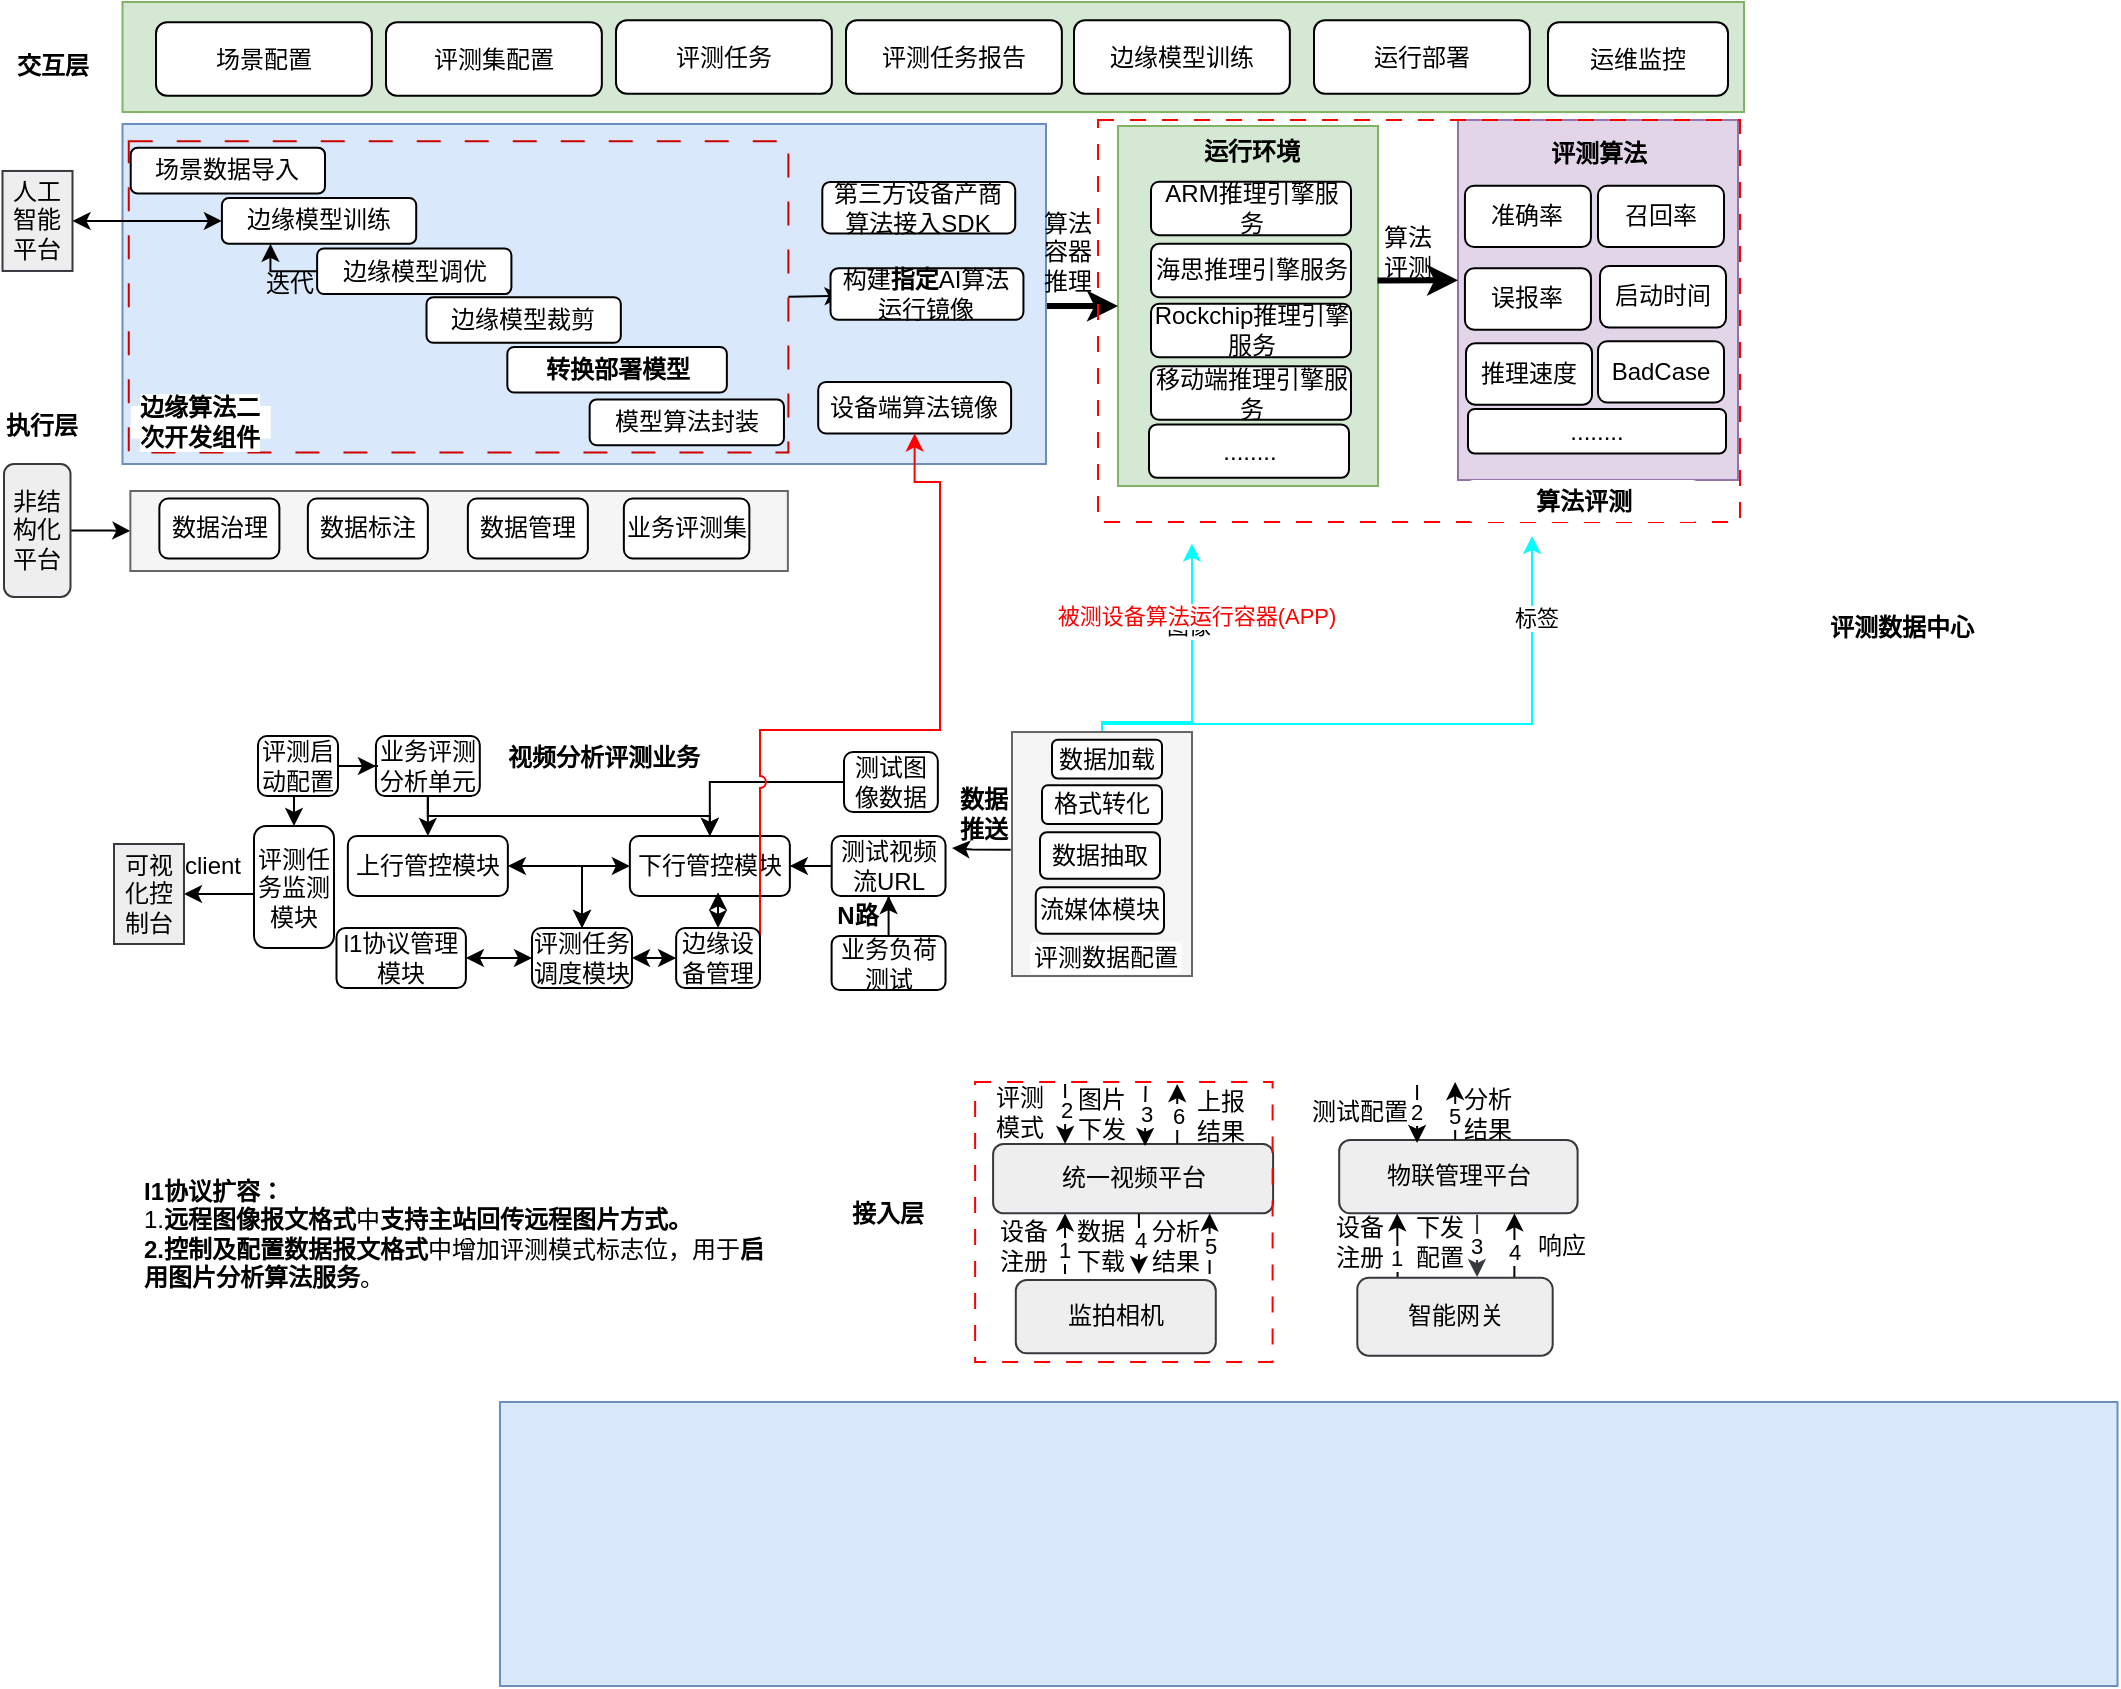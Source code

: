 <mxfile version="21.4.0" type="github">
  <diagram name="Page-1" id="BjMEe_yQTuDNnZiERD-y">
    <mxGraphModel dx="1966" dy="1220" grid="1" gridSize="10" guides="1" tooltips="1" connect="1" arrows="1" fold="1" page="1" pageScale="1" pageWidth="827" pageHeight="1169" math="0" shadow="0">
      <root>
        <mxCell id="0" />
        <mxCell id="1" parent="0" />
        <mxCell id="9P_XUEUad1VfOH1WSr98-152" value="&lt;b style=&quot;border-color: var(--border-color);&quot;&gt;执行层&lt;/b&gt;" style="rounded=0;whiteSpace=wrap;html=1;strokeColor=none;" vertex="1" parent="1">
          <mxGeometry x="21.25" y="203" width="40" height="97" as="geometry" />
        </mxCell>
        <mxCell id="9P_XUEUad1VfOH1WSr98-2" style="edgeStyle=orthogonalEdgeStyle;rounded=0;orthogonalLoop=1;jettySize=auto;html=1;startArrow=none;startFill=0;endArrow=classic;endFill=1;" edge="1" parent="1">
          <mxGeometry relative="1" as="geometry">
            <mxPoint x="718.62" y="645.67" as="targetPoint" />
            <mxPoint x="718.8" y="681" as="sourcePoint" />
          </mxGeometry>
        </mxCell>
        <mxCell id="9P_XUEUad1VfOH1WSr98-3" value="1" style="edgeLabel;html=1;align=center;verticalAlign=middle;resizable=0;points=[];" vertex="1" connectable="0" parent="9P_XUEUad1VfOH1WSr98-2">
          <mxGeometry x="-0.142" relative="1" as="geometry">
            <mxPoint x="-1" y="2" as="offset" />
          </mxGeometry>
        </mxCell>
        <mxCell id="9P_XUEUad1VfOH1WSr98-4" value="" style="rounded=0;whiteSpace=wrap;html=1;fillColor=#dae8fc;strokeColor=#6c8ebf;" vertex="1" parent="1">
          <mxGeometry x="270" y="740" width="808.75" height="142" as="geometry" />
        </mxCell>
        <mxCell id="9P_XUEUad1VfOH1WSr98-5" value="" style="rounded=0;whiteSpace=wrap;html=1;fillColor=none;" vertex="1" parent="1">
          <mxGeometry x="92" y="40.01" width="800" height="55" as="geometry" />
        </mxCell>
        <mxCell id="9P_XUEUad1VfOH1WSr98-6" value="&lt;b&gt;交互层&lt;/b&gt;" style="rounded=0;whiteSpace=wrap;html=1;strokeColor=none;" vertex="1" parent="1">
          <mxGeometry x="21.25" y="49.17" width="51" height="45" as="geometry" />
        </mxCell>
        <mxCell id="9P_XUEUad1VfOH1WSr98-7" value="" style="group;fillColor=#d5e8d4;strokeColor=#82b366;container=0;" vertex="1" connectable="0" parent="1">
          <mxGeometry x="81.25" y="40" width="810.75" height="55.01" as="geometry" />
        </mxCell>
        <mxCell id="9P_XUEUad1VfOH1WSr98-8" value="场景配置" style="rounded=1;whiteSpace=wrap;html=1;" vertex="1" parent="1">
          <mxGeometry x="98.004" y="50.167" width="107.925" height="36.667" as="geometry" />
        </mxCell>
        <mxCell id="9P_XUEUad1VfOH1WSr98-9" value="评测集配置" style="rounded=1;whiteSpace=wrap;html=1;" vertex="1" parent="1">
          <mxGeometry x="213.0" y="50.167" width="107.925" height="36.667" as="geometry" />
        </mxCell>
        <mxCell id="9P_XUEUad1VfOH1WSr98-10" value="评测任务" style="rounded=1;whiteSpace=wrap;html=1;" vertex="1" parent="1">
          <mxGeometry x="327.996" y="49.167" width="107.925" height="36.667" as="geometry" />
        </mxCell>
        <mxCell id="9P_XUEUad1VfOH1WSr98-11" value="评测任务报告" style="rounded=1;whiteSpace=wrap;html=1;" vertex="1" parent="1">
          <mxGeometry x="443.003" y="49.167" width="107.925" height="36.667" as="geometry" />
        </mxCell>
        <mxCell id="9P_XUEUad1VfOH1WSr98-12" value="运行部署" style="rounded=1;whiteSpace=wrap;html=1;" vertex="1" parent="1">
          <mxGeometry x="677.003" y="49.167" width="107.925" height="36.667" as="geometry" />
        </mxCell>
        <mxCell id="9P_XUEUad1VfOH1WSr98-13" value="边缘模型训练" style="rounded=1;whiteSpace=wrap;html=1;" vertex="1" parent="1">
          <mxGeometry x="557.003" y="49.167" width="107.925" height="36.667" as="geometry" />
        </mxCell>
        <mxCell id="9P_XUEUad1VfOH1WSr98-14" value="运维监控" style="rounded=1;whiteSpace=wrap;html=1;" vertex="1" parent="1">
          <mxGeometry x="794" y="50.17" width="90" height="36.67" as="geometry" />
        </mxCell>
        <mxCell id="9P_XUEUad1VfOH1WSr98-15" value="智能网关" style="rounded=1;whiteSpace=wrap;html=1;fillColor=#eeeeee;strokeColor=#36393d;" vertex="1" parent="1">
          <mxGeometry x="698.65" y="677.83" width="97.7" height="39" as="geometry" />
        </mxCell>
        <mxCell id="9P_XUEUad1VfOH1WSr98-16" value="物联管理平台" style="rounded=1;whiteSpace=wrap;html=1;fillColor=#eeeeee;strokeColor=#36393d;" vertex="1" parent="1">
          <mxGeometry x="689.59" y="609" width="119.21" height="36.67" as="geometry" />
        </mxCell>
        <mxCell id="9P_XUEUad1VfOH1WSr98-17" value="" style="group" vertex="1" connectable="0" parent="1">
          <mxGeometry x="579" y="102" width="130" height="180" as="geometry" />
        </mxCell>
        <mxCell id="9P_XUEUad1VfOH1WSr98-18" value="" style="rounded=0;whiteSpace=wrap;html=1;fillColor=#d5e8d4;strokeColor=#82b366;" vertex="1" parent="9P_XUEUad1VfOH1WSr98-17">
          <mxGeometry width="130" height="180" as="geometry" />
        </mxCell>
        <mxCell id="9P_XUEUad1VfOH1WSr98-19" value="海思推理引擎服务" style="rounded=1;whiteSpace=wrap;html=1;" vertex="1" parent="9P_XUEUad1VfOH1WSr98-17">
          <mxGeometry x="16.5" y="58.916" width="100.0" height="26.684" as="geometry" />
        </mxCell>
        <mxCell id="9P_XUEUad1VfOH1WSr98-20" value="ARM推理引擎服务" style="rounded=1;whiteSpace=wrap;html=1;" vertex="1" parent="9P_XUEUad1VfOH1WSr98-17">
          <mxGeometry x="16.5" y="27.895" width="100.0" height="26.684" as="geometry" />
        </mxCell>
        <mxCell id="9P_XUEUad1VfOH1WSr98-21" value="Rockchip推理引擎服务" style="rounded=1;whiteSpace=wrap;html=1;" vertex="1" parent="9P_XUEUad1VfOH1WSr98-17">
          <mxGeometry x="16.5" y="88.937" width="100.0" height="26.684" as="geometry" />
        </mxCell>
        <mxCell id="9P_XUEUad1VfOH1WSr98-22" value="移动端推理引擎服务" style="rounded=1;whiteSpace=wrap;html=1;" vertex="1" parent="9P_XUEUad1VfOH1WSr98-17">
          <mxGeometry x="16.5" y="120.179" width="100.0" height="26.684" as="geometry" />
        </mxCell>
        <mxCell id="9P_XUEUad1VfOH1WSr98-23" value="........" style="rounded=1;whiteSpace=wrap;html=1;" vertex="1" parent="9P_XUEUad1VfOH1WSr98-17">
          <mxGeometry x="15.5" y="149.2" width="100.0" height="26.684" as="geometry" />
        </mxCell>
        <mxCell id="9P_XUEUad1VfOH1WSr98-24" value="&lt;b&gt;运行环境&lt;/b&gt;" style="text;html=1;strokeColor=none;fillColor=none;align=center;verticalAlign=middle;whiteSpace=wrap;rounded=0;container=0;movable=1;resizable=1;rotatable=1;deletable=1;editable=1;locked=0;connectable=1;" vertex="1" parent="9P_XUEUad1VfOH1WSr98-17">
          <mxGeometry x="30.62" y="-2.11" width="71.75" height="30" as="geometry" />
        </mxCell>
        <mxCell id="9P_XUEUad1VfOH1WSr98-25" value="" style="group;fillColor=#d5e8d4;strokeColor=#82b366;fillStyle=auto;movable=1;resizable=1;rotatable=1;deletable=1;editable=1;locked=0;connectable=1;" vertex="1" connectable="0" parent="1">
          <mxGeometry x="749" y="99" width="140" height="180" as="geometry" />
        </mxCell>
        <mxCell id="9P_XUEUad1VfOH1WSr98-26" value="" style="group;fillColor=#e1d5e7;strokeColor=#9673a6;container=0;movable=1;resizable=1;rotatable=1;deletable=1;editable=1;locked=0;connectable=1;" vertex="1" connectable="0" parent="9P_XUEUad1VfOH1WSr98-25">
          <mxGeometry width="140" height="180" as="geometry" />
        </mxCell>
        <mxCell id="9P_XUEUad1VfOH1WSr98-27" value="&lt;b&gt;评测算法&lt;/b&gt;" style="text;html=1;strokeColor=none;fillColor=none;align=center;verticalAlign=middle;whiteSpace=wrap;rounded=0;container=0;movable=1;resizable=1;rotatable=1;deletable=1;editable=1;locked=0;connectable=1;" vertex="1" parent="9P_XUEUad1VfOH1WSr98-25">
          <mxGeometry x="31.75" y="1.059" width="76.5" height="31.765" as="geometry" />
        </mxCell>
        <mxCell id="9P_XUEUad1VfOH1WSr98-28" value="准确率" style="rounded=1;whiteSpace=wrap;html=1;container=0;movable=1;resizable=1;rotatable=1;deletable=1;editable=1;locked=0;connectable=1;" vertex="1" parent="9P_XUEUad1VfOH1WSr98-25">
          <mxGeometry x="3.47" y="32.824" width="63" height="30.706" as="geometry" />
        </mxCell>
        <mxCell id="9P_XUEUad1VfOH1WSr98-29" value="........" style="rounded=1;whiteSpace=wrap;html=1;container=0;movable=1;resizable=1;rotatable=1;deletable=1;editable=1;locked=0;connectable=1;" vertex="1" parent="9P_XUEUad1VfOH1WSr98-25">
          <mxGeometry x="5" y="144.455" width="129" height="22.235" as="geometry" />
        </mxCell>
        <mxCell id="9P_XUEUad1VfOH1WSr98-30" value="召回率" style="rounded=1;whiteSpace=wrap;html=1;container=0;movable=1;resizable=1;rotatable=1;deletable=1;editable=1;locked=0;connectable=1;" vertex="1" parent="9P_XUEUad1VfOH1WSr98-25">
          <mxGeometry x="70" y="32.824" width="63" height="30.706" as="geometry" />
        </mxCell>
        <mxCell id="9P_XUEUad1VfOH1WSr98-31" value="误报率" style="rounded=1;whiteSpace=wrap;html=1;container=0;movable=1;resizable=1;rotatable=1;deletable=1;editable=1;locked=0;connectable=1;" vertex="1" parent="9P_XUEUad1VfOH1WSr98-25">
          <mxGeometry x="3.47" y="74.118" width="63" height="30.706" as="geometry" />
        </mxCell>
        <mxCell id="9P_XUEUad1VfOH1WSr98-32" value="启动时间" style="rounded=1;whiteSpace=wrap;html=1;container=0;movable=1;resizable=1;rotatable=1;deletable=1;editable=1;locked=0;connectable=1;" vertex="1" parent="9P_XUEUad1VfOH1WSr98-25">
          <mxGeometry x="71" y="73.059" width="63" height="30.706" as="geometry" />
        </mxCell>
        <mxCell id="9P_XUEUad1VfOH1WSr98-33" value="推理速度" style="rounded=1;whiteSpace=wrap;html=1;container=0;movable=1;resizable=1;rotatable=1;deletable=1;editable=1;locked=0;connectable=1;" vertex="1" parent="9P_XUEUad1VfOH1WSr98-25">
          <mxGeometry x="4" y="111.632" width="63" height="30.706" as="geometry" />
        </mxCell>
        <mxCell id="9P_XUEUad1VfOH1WSr98-34" value="BadCase" style="rounded=1;whiteSpace=wrap;html=1;container=0;movable=1;resizable=1;rotatable=1;deletable=1;editable=1;locked=0;connectable=1;" vertex="1" parent="9P_XUEUad1VfOH1WSr98-25">
          <mxGeometry x="70" y="110.573" width="63" height="30.706" as="geometry" />
        </mxCell>
        <mxCell id="9P_XUEUad1VfOH1WSr98-35" value="" style="endArrow=classic;html=1;rounded=0;entryX=0;entryY=0.445;entryDx=0;entryDy=0;strokeWidth=3;entryPerimeter=0;exitX=0.998;exitY=0.429;exitDx=0;exitDy=0;exitPerimeter=0;" edge="1" parent="1" source="9P_XUEUad1VfOH1WSr98-18" target="9P_XUEUad1VfOH1WSr98-26">
          <mxGeometry width="50" height="50" relative="1" as="geometry">
            <mxPoint x="703" y="185.36" as="sourcePoint" />
            <mxPoint x="736" y="185.65" as="targetPoint" />
          </mxGeometry>
        </mxCell>
        <mxCell id="9P_XUEUad1VfOH1WSr98-36" value="" style="endArrow=classic;html=1;rounded=0;entryX=0;entryY=0.5;entryDx=0;entryDy=0;strokeWidth=3;" edge="1" parent="1" target="9P_XUEUad1VfOH1WSr98-18">
          <mxGeometry width="50" height="50" relative="1" as="geometry">
            <mxPoint x="539" y="192" as="sourcePoint" />
            <mxPoint x="579" y="185.71" as="targetPoint" />
          </mxGeometry>
        </mxCell>
        <mxCell id="9P_XUEUad1VfOH1WSr98-37" value="" style="group" vertex="1" connectable="0" parent="1">
          <mxGeometry x="81.25" y="101" width="461.75" height="170" as="geometry" />
        </mxCell>
        <mxCell id="9P_XUEUad1VfOH1WSr98-38" value="" style="rounded=0;whiteSpace=wrap;html=1;fillColor=#dae8fc;strokeColor=#6c8ebf;" vertex="1" parent="9P_XUEUad1VfOH1WSr98-37">
          <mxGeometry width="461.75" height="170" as="geometry" />
        </mxCell>
        <mxCell id="9P_XUEUad1VfOH1WSr98-39" value="" style="group;fillColor=none;strokeColor=none;" vertex="1" connectable="0" parent="9P_XUEUad1VfOH1WSr98-37">
          <mxGeometry x="4.104" y="4.29" width="328.838" height="160" as="geometry" />
        </mxCell>
        <mxCell id="9P_XUEUad1VfOH1WSr98-40" value="" style="rounded=0;whiteSpace=wrap;html=1;dashed=1;dashPattern=12 12;fillColor=none;fillStyle=auto;strokeColor=#CC0000;gradientColor=#97d077;" vertex="1" parent="9P_XUEUad1VfOH1WSr98-39">
          <mxGeometry x="-0.976" y="4.29" width="329.814" height="155.71" as="geometry" />
        </mxCell>
        <mxCell id="9P_XUEUad1VfOH1WSr98-41" value="场景数据导入" style="rounded=1;whiteSpace=wrap;html=1;" vertex="1" parent="9P_XUEUad1VfOH1WSr98-39">
          <mxGeometry y="7.619" width="97.147" height="22.857" as="geometry" />
        </mxCell>
        <mxCell id="9P_XUEUad1VfOH1WSr98-42" value="边缘模型训练" style="rounded=1;whiteSpace=wrap;html=1;" vertex="1" parent="9P_XUEUad1VfOH1WSr98-39">
          <mxGeometry x="45.604" y="32.762" width="97.147" height="22.857" as="geometry" />
        </mxCell>
        <mxCell id="9P_XUEUad1VfOH1WSr98-43" style="edgeStyle=orthogonalEdgeStyle;rounded=0;orthogonalLoop=1;jettySize=auto;html=1;exitX=0;exitY=0.5;exitDx=0;exitDy=0;entryX=0.25;entryY=1;entryDx=0;entryDy=0;" edge="1" parent="9P_XUEUad1VfOH1WSr98-39" source="9P_XUEUad1VfOH1WSr98-44" target="9P_XUEUad1VfOH1WSr98-42">
          <mxGeometry relative="1" as="geometry" />
        </mxCell>
        <mxCell id="9P_XUEUad1VfOH1WSr98-44" value="边缘模型调优" style="rounded=1;whiteSpace=wrap;html=1;" vertex="1" parent="9P_XUEUad1VfOH1WSr98-39">
          <mxGeometry x="93.206" y="57.905" width="97.147" height="22.857" as="geometry" />
        </mxCell>
        <mxCell id="9P_XUEUad1VfOH1WSr98-45" value="边缘模型裁剪" style="rounded=1;whiteSpace=wrap;html=1;" vertex="1" parent="9P_XUEUad1VfOH1WSr98-39">
          <mxGeometry x="147.911" y="82.286" width="97.147" height="22.857" as="geometry" />
        </mxCell>
        <mxCell id="9P_XUEUad1VfOH1WSr98-46" value="模型算法封装" style="rounded=1;whiteSpace=wrap;html=1;" vertex="1" parent="9P_XUEUad1VfOH1WSr98-39">
          <mxGeometry x="229.478" y="133.429" width="97.147" height="22.857" as="geometry" />
        </mxCell>
        <mxCell id="9P_XUEUad1VfOH1WSr98-47" value="&lt;b&gt;转换部署模型&lt;/b&gt;" style="rounded=1;whiteSpace=wrap;html=1;" vertex="1" parent="9P_XUEUad1VfOH1WSr98-39">
          <mxGeometry x="188.318" y="107.15" width="109.758" height="22.86" as="geometry" />
        </mxCell>
        <mxCell id="9P_XUEUad1VfOH1WSr98-48" value="" style="endArrow=classic;html=1;rounded=0;exitX=1;exitY=0.5;exitDx=0;exitDy=0;" edge="1" parent="9P_XUEUad1VfOH1WSr98-39" source="9P_XUEUad1VfOH1WSr98-40">
          <mxGeometry width="50" height="50" relative="1" as="geometry">
            <mxPoint x="281.667" y="81.594" as="sourcePoint" />
            <mxPoint x="355.921" y="81.594" as="targetPoint" />
          </mxGeometry>
        </mxCell>
        <mxCell id="9P_XUEUad1VfOH1WSr98-49" value="迭代" style="text;html=1;strokeColor=none;fillColor=none;align=center;verticalAlign=middle;whiteSpace=wrap;rounded=0;" vertex="1" parent="9P_XUEUad1VfOH1WSr98-39">
          <mxGeometry x="61.228" y="68.58" width="35.914" height="13.71" as="geometry" />
        </mxCell>
        <mxCell id="9P_XUEUad1VfOH1WSr98-50" value="&lt;span style=&quot;background-color: rgb(255, 255, 255);&quot;&gt;边缘算法二次开发组件&lt;/span&gt;" style="text;html=1;strokeColor=none;fillColor=#FFFFFF;align=center;verticalAlign=middle;whiteSpace=wrap;rounded=0;fontStyle=1" vertex="1" parent="9P_XUEUad1VfOH1WSr98-39">
          <mxGeometry y="136.66" width="70.001" height="16.39" as="geometry" />
        </mxCell>
        <mxCell id="9P_XUEUad1VfOH1WSr98-51" value="构建&lt;b&gt;指定&lt;/b&gt;AI算法运行镜像" style="rounded=1;whiteSpace=wrap;html=1;" vertex="1" parent="9P_XUEUad1VfOH1WSr98-37">
          <mxGeometry x="354.008" y="72.14" width="96.454" height="25.71" as="geometry" />
        </mxCell>
        <mxCell id="9P_XUEUad1VfOH1WSr98-52" value="第三方设备产商算法接入SDK" style="rounded=1;whiteSpace=wrap;html=1;" vertex="1" parent="9P_XUEUad1VfOH1WSr98-37">
          <mxGeometry x="349.904" y="29" width="96.454" height="25.71" as="geometry" />
        </mxCell>
        <mxCell id="9P_XUEUad1VfOH1WSr98-53" value="设备端算法镜像" style="rounded=1;whiteSpace=wrap;html=1;" vertex="1" parent="9P_XUEUad1VfOH1WSr98-37">
          <mxGeometry x="347.852" y="129" width="96.454" height="25.71" as="geometry" />
        </mxCell>
        <mxCell id="9P_XUEUad1VfOH1WSr98-54" value="算法评测" style="text;html=1;strokeColor=none;fillColor=none;align=center;verticalAlign=middle;whiteSpace=wrap;rounded=0;" vertex="1" parent="1">
          <mxGeometry x="709" y="150" width="30" height="29" as="geometry" />
        </mxCell>
        <mxCell id="9P_XUEUad1VfOH1WSr98-55" value="&lt;b style=&quot;border-color: var(--border-color);&quot;&gt;接入层&lt;/b&gt;" style="rounded=0;whiteSpace=wrap;html=1;strokeColor=none;" vertex="1" parent="1">
          <mxGeometry x="438.8" y="589" width="50" height="114" as="geometry" />
        </mxCell>
        <mxCell id="9P_XUEUad1VfOH1WSr98-56" value="人工智能平台" style="rounded=0;whiteSpace=wrap;html=1;fillColor=#eeeeee;strokeColor=#36393d;" vertex="1" parent="1">
          <mxGeometry x="21.25" y="124.48" width="35" height="50" as="geometry" />
        </mxCell>
        <mxCell id="9P_XUEUad1VfOH1WSr98-57" style="edgeStyle=orthogonalEdgeStyle;rounded=0;orthogonalLoop=1;jettySize=auto;html=1;exitX=0;exitY=0.5;exitDx=0;exitDy=0;startArrow=classic;startFill=1;" edge="1" parent="1" source="9P_XUEUad1VfOH1WSr98-42" target="9P_XUEUad1VfOH1WSr98-56">
          <mxGeometry relative="1" as="geometry" />
        </mxCell>
        <mxCell id="9P_XUEUad1VfOH1WSr98-58" value="视频分析评测业务" style="rounded=1;whiteSpace=wrap;html=1;strokeColor=none;fontStyle=1" vertex="1" parent="1">
          <mxGeometry x="264" y="407" width="116" height="22" as="geometry" />
        </mxCell>
        <mxCell id="9P_XUEUad1VfOH1WSr98-59" style="edgeStyle=orthogonalEdgeStyle;rounded=0;orthogonalLoop=1;jettySize=auto;html=1;exitX=0.5;exitY=0;exitDx=0;exitDy=0;entryX=0.5;entryY=1;entryDx=0;entryDy=0;startArrow=none;startFill=0;" edge="1" parent="1">
          <mxGeometry relative="1" as="geometry">
            <mxPoint x="552.55" y="645.67" as="targetPoint" />
            <mxPoint x="552.5" y="676.01" as="sourcePoint" />
            <Array as="points">
              <mxPoint x="552.8" y="651" />
              <mxPoint x="552.8" y="651" />
            </Array>
          </mxGeometry>
        </mxCell>
        <mxCell id="9P_XUEUad1VfOH1WSr98-60" value="1" style="edgeLabel;html=1;align=center;verticalAlign=middle;resizable=0;points=[];" vertex="1" connectable="0" parent="9P_XUEUad1VfOH1WSr98-59">
          <mxGeometry x="0.712" relative="1" as="geometry">
            <mxPoint x="-1" y="14" as="offset" />
          </mxGeometry>
        </mxCell>
        <mxCell id="9P_XUEUad1VfOH1WSr98-61" value="监拍相机" style="rounded=1;whiteSpace=wrap;html=1;fillColor=#eeeeee;strokeColor=#36393d;" vertex="1" parent="1">
          <mxGeometry x="527.9" y="679" width="100" height="36.66" as="geometry" />
        </mxCell>
        <mxCell id="9P_XUEUad1VfOH1WSr98-62" value="统一视频平台" style="rounded=1;whiteSpace=wrap;html=1;fillColor=#eeeeee;strokeColor=#36393d;" vertex="1" parent="1">
          <mxGeometry x="516.55" y="611" width="140" height="34.67" as="geometry" />
        </mxCell>
        <mxCell id="9P_XUEUad1VfOH1WSr98-63" style="edgeStyle=orthogonalEdgeStyle;rounded=0;orthogonalLoop=1;jettySize=auto;html=1;startArrow=classic;startFill=1;endArrow=none;endFill=0;" edge="1" parent="1">
          <mxGeometry relative="1" as="geometry">
            <mxPoint x="552.55" y="581" as="targetPoint" />
            <mxPoint x="552.55" y="611" as="sourcePoint" />
            <Array as="points">
              <mxPoint x="552.8" y="591" />
              <mxPoint x="552.8" y="591" />
            </Array>
          </mxGeometry>
        </mxCell>
        <mxCell id="9P_XUEUad1VfOH1WSr98-64" value="2" style="edgeLabel;html=1;align=center;verticalAlign=middle;resizable=0;points=[];" vertex="1" connectable="0" parent="9P_XUEUad1VfOH1WSr98-63">
          <mxGeometry x="0.158" relative="1" as="geometry">
            <mxPoint as="offset" />
          </mxGeometry>
        </mxCell>
        <mxCell id="9P_XUEUad1VfOH1WSr98-65" value="" style="group" vertex="1" connectable="0" parent="1">
          <mxGeometry x="526" y="407" width="90" height="122" as="geometry" />
        </mxCell>
        <mxCell id="9P_XUEUad1VfOH1WSr98-66" style="edgeStyle=orthogonalEdgeStyle;rounded=0;orthogonalLoop=1;jettySize=auto;html=1;exitX=0.5;exitY=0;exitDx=0;exitDy=0;strokeColor=#00FFFF;" edge="1" parent="9P_XUEUad1VfOH1WSr98-65">
          <mxGeometry relative="1" as="geometry">
            <mxPoint x="90" y="-96.195" as="targetPoint" />
            <mxPoint x="45" y="0.016" as="sourcePoint" />
            <Array as="points">
              <mxPoint x="45" y="-6.927" />
              <mxPoint x="90" y="-6.927" />
            </Array>
          </mxGeometry>
        </mxCell>
        <mxCell id="9P_XUEUad1VfOH1WSr98-67" value="图像" style="edgeLabel;html=1;align=center;verticalAlign=middle;resizable=0;points=[];" vertex="1" connectable="0" parent="9P_XUEUad1VfOH1WSr98-66">
          <mxGeometry x="0.234" y="2" relative="1" as="geometry">
            <mxPoint y="-13" as="offset" />
          </mxGeometry>
        </mxCell>
        <mxCell id="9P_XUEUad1VfOH1WSr98-68" style="edgeStyle=orthogonalEdgeStyle;rounded=0;orthogonalLoop=1;jettySize=auto;html=1;exitX=0.5;exitY=0;exitDx=0;exitDy=0;strokeColor=#00FFFF;" edge="1" parent="9P_XUEUad1VfOH1WSr98-65">
          <mxGeometry relative="1" as="geometry">
            <mxPoint x="260" y="-100" as="targetPoint" />
            <mxPoint x="45" y="2.016" as="sourcePoint" />
            <Array as="points">
              <mxPoint x="45" y="-6" />
              <mxPoint x="260" y="-6" />
            </Array>
          </mxGeometry>
        </mxCell>
        <mxCell id="9P_XUEUad1VfOH1WSr98-69" value="标签" style="edgeLabel;html=1;align=center;verticalAlign=middle;resizable=0;points=[];" vertex="1" connectable="0" parent="9P_XUEUad1VfOH1WSr98-68">
          <mxGeometry x="0.613" y="1" relative="1" as="geometry">
            <mxPoint x="3" y="-21" as="offset" />
          </mxGeometry>
        </mxCell>
        <mxCell id="9P_XUEUad1VfOH1WSr98-70" value="" style="rounded=0;whiteSpace=wrap;html=1;fillColor=#f5f5f5;fontColor=#333333;strokeColor=#666666;" vertex="1" parent="9P_XUEUad1VfOH1WSr98-65">
          <mxGeometry y="-1.984" width="90" height="122.0" as="geometry" />
        </mxCell>
        <mxCell id="9P_XUEUad1VfOH1WSr98-71" value="数据加载" style="rounded=1;whiteSpace=wrap;html=1;" vertex="1" parent="9P_XUEUad1VfOH1WSr98-65">
          <mxGeometry x="20" y="1.835" width="55" height="19.371" as="geometry" />
        </mxCell>
        <mxCell id="9P_XUEUad1VfOH1WSr98-72" value="格式转化" style="rounded=1;whiteSpace=wrap;html=1;" vertex="1" parent="9P_XUEUad1VfOH1WSr98-65">
          <mxGeometry x="15" y="24.666" width="60" height="19.367" as="geometry" />
        </mxCell>
        <mxCell id="9P_XUEUad1VfOH1WSr98-73" value="数据抽取" style="rounded=1;whiteSpace=wrap;html=1;" vertex="1" parent="9P_XUEUad1VfOH1WSr98-65">
          <mxGeometry x="14" y="48.125" width="60" height="23.241" as="geometry" />
        </mxCell>
        <mxCell id="9P_XUEUad1VfOH1WSr98-74" value="&lt;span style=&quot;background-color: rgb(255, 255, 255);&quot;&gt;评测数据配置&lt;/span&gt;" style="rounded=1;whiteSpace=wrap;html=1;strokeColor=none;fillColor=#FFFFFF;" vertex="1" parent="9P_XUEUad1VfOH1WSr98-65">
          <mxGeometry x="9" y="102.857" width="75.79" height="16.167" as="geometry" />
        </mxCell>
        <mxCell id="9P_XUEUad1VfOH1WSr98-75" value="流媒体模块" style="rounded=1;whiteSpace=wrap;html=1;" vertex="1" parent="9P_XUEUad1VfOH1WSr98-65">
          <mxGeometry x="11.89" y="75.65" width="64.11" height="23.24" as="geometry" />
        </mxCell>
        <mxCell id="9P_XUEUad1VfOH1WSr98-76" style="edgeStyle=orthogonalEdgeStyle;rounded=0;orthogonalLoop=1;jettySize=auto;html=1;entryX=1;entryY=0.5;entryDx=0;entryDy=0;exitX=-0.007;exitY=0.482;exitDx=0;exitDy=0;exitPerimeter=0;" edge="1" parent="1" source="9P_XUEUad1VfOH1WSr98-70">
          <mxGeometry relative="1" as="geometry">
            <mxPoint x="526" y="464.486" as="sourcePoint" />
            <mxPoint x="496" y="463" as="targetPoint" />
            <Array as="points">
              <mxPoint x="506" y="463" />
            </Array>
          </mxGeometry>
        </mxCell>
        <mxCell id="9P_XUEUad1VfOH1WSr98-77" value="测试图像数据" style="rounded=1;whiteSpace=wrap;html=1;" vertex="1" parent="1">
          <mxGeometry x="442" y="415" width="46.92" height="30" as="geometry" />
        </mxCell>
        <mxCell id="9P_XUEUad1VfOH1WSr98-78" value="测试视频流URL" style="rounded=1;whiteSpace=wrap;html=1;" vertex="1" parent="1">
          <mxGeometry x="435.84" y="457" width="56.92" height="30" as="geometry" />
        </mxCell>
        <mxCell id="9P_XUEUad1VfOH1WSr98-79" value="业务评测分析单元" style="rounded=1;whiteSpace=wrap;html=1;" vertex="1" parent="1">
          <mxGeometry x="207.97" y="407" width="51.93" height="30" as="geometry" />
        </mxCell>
        <mxCell id="9P_XUEUad1VfOH1WSr98-80" value="上行管控模块" style="rounded=1;whiteSpace=wrap;html=1;" vertex="1" parent="1">
          <mxGeometry x="193.93" y="457" width="80" height="30" as="geometry" />
        </mxCell>
        <mxCell id="9P_XUEUad1VfOH1WSr98-81" style="edgeStyle=orthogonalEdgeStyle;rounded=0;orthogonalLoop=1;jettySize=auto;html=1;exitX=0.5;exitY=1;exitDx=0;exitDy=0;entryX=0.5;entryY=0;entryDx=0;entryDy=0;" edge="1" parent="1" source="9P_XUEUad1VfOH1WSr98-79" target="9P_XUEUad1VfOH1WSr98-80">
          <mxGeometry relative="1" as="geometry" />
        </mxCell>
        <mxCell id="9P_XUEUad1VfOH1WSr98-82" value="下行管控模块" style="rounded=1;whiteSpace=wrap;html=1;" vertex="1" parent="1">
          <mxGeometry x="334.93" y="457" width="80" height="30" as="geometry" />
        </mxCell>
        <mxCell id="9P_XUEUad1VfOH1WSr98-83" style="edgeStyle=orthogonalEdgeStyle;rounded=0;orthogonalLoop=1;jettySize=auto;html=1;exitX=0;exitY=0.5;exitDx=0;exitDy=0;entryX=0.5;entryY=0;entryDx=0;entryDy=0;" edge="1" parent="1" source="9P_XUEUad1VfOH1WSr98-77" target="9P_XUEUad1VfOH1WSr98-82">
          <mxGeometry relative="1" as="geometry" />
        </mxCell>
        <mxCell id="9P_XUEUad1VfOH1WSr98-84" style="edgeStyle=orthogonalEdgeStyle;rounded=0;orthogonalLoop=1;jettySize=auto;html=1;entryX=1;entryY=0.5;entryDx=0;entryDy=0;" edge="1" parent="1" source="9P_XUEUad1VfOH1WSr98-78" target="9P_XUEUad1VfOH1WSr98-82">
          <mxGeometry relative="1" as="geometry" />
        </mxCell>
        <mxCell id="9P_XUEUad1VfOH1WSr98-85" style="edgeStyle=orthogonalEdgeStyle;rounded=0;orthogonalLoop=1;jettySize=auto;html=1;entryX=0.5;entryY=0;entryDx=0;entryDy=0;exitX=0.5;exitY=1;exitDx=0;exitDy=0;" edge="1" parent="1" source="9P_XUEUad1VfOH1WSr98-79" target="9P_XUEUad1VfOH1WSr98-82">
          <mxGeometry relative="1" as="geometry">
            <mxPoint x="218" y="437" as="sourcePoint" />
            <Array as="points">
              <mxPoint x="234" y="447" />
              <mxPoint x="375" y="447" />
            </Array>
          </mxGeometry>
        </mxCell>
        <mxCell id="9P_XUEUad1VfOH1WSr98-88" value="评测任务调度模块" style="rounded=1;whiteSpace=wrap;html=1;" vertex="1" parent="1">
          <mxGeometry x="286" y="503" width="50" height="30" as="geometry" />
        </mxCell>
        <mxCell id="9P_XUEUad1VfOH1WSr98-89" style="edgeStyle=orthogonalEdgeStyle;rounded=0;orthogonalLoop=1;jettySize=auto;html=1;exitX=1;exitY=0.5;exitDx=0;exitDy=0;entryX=0.5;entryY=0;entryDx=0;entryDy=0;startArrow=classic;startFill=1;" edge="1" parent="1" source="9P_XUEUad1VfOH1WSr98-80" target="9P_XUEUad1VfOH1WSr98-88">
          <mxGeometry relative="1" as="geometry" />
        </mxCell>
        <mxCell id="9P_XUEUad1VfOH1WSr98-90" style="edgeStyle=orthogonalEdgeStyle;rounded=0;orthogonalLoop=1;jettySize=auto;html=1;exitX=0;exitY=0.5;exitDx=0;exitDy=0;entryX=0.5;entryY=0;entryDx=0;entryDy=0;startArrow=classic;startFill=1;" edge="1" parent="1" source="9P_XUEUad1VfOH1WSr98-82" target="9P_XUEUad1VfOH1WSr98-88">
          <mxGeometry relative="1" as="geometry">
            <mxPoint x="306" y="487" as="targetPoint" />
          </mxGeometry>
        </mxCell>
        <mxCell id="9P_XUEUad1VfOH1WSr98-91" style="edgeStyle=orthogonalEdgeStyle;rounded=0;orthogonalLoop=1;jettySize=auto;html=1;entryX=0;entryY=0.5;entryDx=0;entryDy=0;" edge="1" parent="1" source="9P_XUEUad1VfOH1WSr98-92" target="9P_XUEUad1VfOH1WSr98-79">
          <mxGeometry relative="1" as="geometry" />
        </mxCell>
        <mxCell id="9P_XUEUad1VfOH1WSr98-92" value="评测启动配置" style="rounded=1;whiteSpace=wrap;html=1;" vertex="1" parent="1">
          <mxGeometry x="149" y="407" width="40" height="30" as="geometry" />
        </mxCell>
        <mxCell id="9P_XUEUad1VfOH1WSr98-93" style="edgeStyle=orthogonalEdgeStyle;rounded=0;orthogonalLoop=1;jettySize=auto;html=1;exitX=1;exitY=0.5;exitDx=0;exitDy=0;entryX=0;entryY=0.5;entryDx=0;entryDy=0;startArrow=classic;startFill=1;" edge="1" parent="1" source="9P_XUEUad1VfOH1WSr98-94" target="9P_XUEUad1VfOH1WSr98-88">
          <mxGeometry relative="1" as="geometry" />
        </mxCell>
        <mxCell id="9P_XUEUad1VfOH1WSr98-94" value="l1协议管理模块" style="rounded=1;whiteSpace=wrap;html=1;" vertex="1" parent="1">
          <mxGeometry x="188.25" y="503" width="64.7" height="30" as="geometry" />
        </mxCell>
        <mxCell id="9P_XUEUad1VfOH1WSr98-95" style="edgeStyle=orthogonalEdgeStyle;rounded=0;orthogonalLoop=1;jettySize=auto;html=1;exitX=0.5;exitY=1;exitDx=0;exitDy=0;entryX=0.5;entryY=0;entryDx=0;entryDy=0;startArrow=classic;startFill=1;endArrow=none;endFill=0;" edge="1" parent="1">
          <mxGeometry relative="1" as="geometry">
            <mxPoint x="747.585" y="580.0" as="sourcePoint" />
            <mxPoint x="747.59" y="609" as="targetPoint" />
            <Array as="points">
              <mxPoint x="747.8" y="591" />
              <mxPoint x="747.8" y="591" />
            </Array>
          </mxGeometry>
        </mxCell>
        <mxCell id="9P_XUEUad1VfOH1WSr98-96" value="5" style="edgeLabel;html=1;align=center;verticalAlign=middle;resizable=0;points=[];" vertex="1" connectable="0" parent="9P_XUEUad1VfOH1WSr98-95">
          <mxGeometry x="0.163" relative="1" as="geometry">
            <mxPoint x="-1" as="offset" />
          </mxGeometry>
        </mxCell>
        <mxCell id="9P_XUEUad1VfOH1WSr98-97" style="edgeStyle=orthogonalEdgeStyle;rounded=0;orthogonalLoop=1;jettySize=auto;html=1;exitX=0.5;exitY=0;exitDx=0;exitDy=0;entryX=0.551;entryY=0.938;entryDx=0;entryDy=0;entryPerimeter=0;startArrow=classic;startFill=1;" edge="1" parent="1" source="9P_XUEUad1VfOH1WSr98-100" target="9P_XUEUad1VfOH1WSr98-82">
          <mxGeometry relative="1" as="geometry" />
        </mxCell>
        <mxCell id="9P_XUEUad1VfOH1WSr98-98" style="edgeStyle=orthogonalEdgeStyle;rounded=0;orthogonalLoop=1;jettySize=auto;html=1;exitX=1;exitY=0.5;exitDx=0;exitDy=0;entryX=0.5;entryY=1;entryDx=0;entryDy=0;jumpStyle=arc;strokeColor=#FF0000;" edge="1" parent="1" source="9P_XUEUad1VfOH1WSr98-100" target="9P_XUEUad1VfOH1WSr98-53">
          <mxGeometry relative="1" as="geometry">
            <Array as="points">
              <mxPoint x="400" y="404" />
              <mxPoint x="490" y="404" />
              <mxPoint x="490" y="280" />
              <mxPoint x="477" y="280" />
            </Array>
          </mxGeometry>
        </mxCell>
        <mxCell id="9P_XUEUad1VfOH1WSr98-99" value="&lt;font color=&quot;#ff0000&quot;&gt;被测设备算法运行容器(APP)&lt;/font&gt;" style="edgeLabel;html=1;align=center;verticalAlign=middle;resizable=0;points=[];" vertex="1" connectable="0" parent="9P_XUEUad1VfOH1WSr98-98">
          <mxGeometry x="0.306" y="1" relative="1" as="geometry">
            <mxPoint x="129" y="-23" as="offset" />
          </mxGeometry>
        </mxCell>
        <mxCell id="9P_XUEUad1VfOH1WSr98-100" value="边缘设备管理" style="rounded=1;whiteSpace=wrap;html=1;" vertex="1" parent="1">
          <mxGeometry x="358.07" y="503" width="41.93" height="30" as="geometry" />
        </mxCell>
        <mxCell id="9P_XUEUad1VfOH1WSr98-101" style="edgeStyle=orthogonalEdgeStyle;rounded=0;orthogonalLoop=1;jettySize=auto;html=1;exitX=1;exitY=0.5;exitDx=0;exitDy=0;entryX=0;entryY=0.5;entryDx=0;entryDy=0;startArrow=classic;startFill=1;" edge="1" parent="1" source="9P_XUEUad1VfOH1WSr98-88" target="9P_XUEUad1VfOH1WSr98-100">
          <mxGeometry relative="1" as="geometry" />
        </mxCell>
        <mxCell id="9P_XUEUad1VfOH1WSr98-102" value="&lt;b&gt;数据推送&lt;/b&gt;" style="text;html=1;strokeColor=none;fillColor=none;align=center;verticalAlign=middle;whiteSpace=wrap;rounded=0;" vertex="1" parent="1">
          <mxGeometry x="497" y="431" width="30" height="30" as="geometry" />
        </mxCell>
        <mxCell id="9P_XUEUad1VfOH1WSr98-103" style="edgeStyle=orthogonalEdgeStyle;rounded=0;orthogonalLoop=1;jettySize=auto;html=1;exitX=1;exitY=0.5;exitDx=0;exitDy=0;entryX=1;entryY=0.5;entryDx=0;entryDy=0;" edge="1" parent="1" source="9P_XUEUad1VfOH1WSr98-80" target="9P_XUEUad1VfOH1WSr98-80">
          <mxGeometry relative="1" as="geometry" />
        </mxCell>
        <mxCell id="9P_XUEUad1VfOH1WSr98-106" style="edgeStyle=orthogonalEdgeStyle;rounded=0;orthogonalLoop=1;jettySize=auto;html=1;entryX=0.5;entryY=1;entryDx=0;entryDy=0;" edge="1" parent="1" source="9P_XUEUad1VfOH1WSr98-107" target="9P_XUEUad1VfOH1WSr98-78">
          <mxGeometry relative="1" as="geometry" />
        </mxCell>
        <mxCell id="9P_XUEUad1VfOH1WSr98-107" value="业务负荷测试" style="rounded=1;whiteSpace=wrap;html=1;" vertex="1" parent="1">
          <mxGeometry x="435.8" y="507" width="56.96" height="27" as="geometry" />
        </mxCell>
        <mxCell id="9P_XUEUad1VfOH1WSr98-108" value="&lt;b&gt;N路&lt;/b&gt;" style="text;html=1;strokeColor=none;fillColor=none;align=center;verticalAlign=middle;whiteSpace=wrap;rounded=0;" vertex="1" parent="1">
          <mxGeometry x="433.8" y="489" width="30" height="16" as="geometry" />
        </mxCell>
        <mxCell id="9P_XUEUad1VfOH1WSr98-109" value="评测任务监测模块" style="rounded=1;whiteSpace=wrap;html=1;" vertex="1" parent="1">
          <mxGeometry x="147" y="452" width="40" height="61" as="geometry" />
        </mxCell>
        <mxCell id="9P_XUEUad1VfOH1WSr98-110" style="edgeStyle=orthogonalEdgeStyle;rounded=0;orthogonalLoop=1;jettySize=auto;html=1;exitX=0.5;exitY=1;exitDx=0;exitDy=0;entryX=0.5;entryY=0;entryDx=0;entryDy=0;" edge="1" parent="1" source="9P_XUEUad1VfOH1WSr98-92" target="9P_XUEUad1VfOH1WSr98-109">
          <mxGeometry relative="1" as="geometry" />
        </mxCell>
        <mxCell id="9P_XUEUad1VfOH1WSr98-111" style="edgeStyle=orthogonalEdgeStyle;rounded=0;orthogonalLoop=1;jettySize=auto;html=1;exitX=1;exitY=0.5;exitDx=0;exitDy=0;entryX=0;entryY=0.5;entryDx=0;entryDy=0;startArrow=classic;startFill=1;endArrow=none;endFill=0;" edge="1" parent="1" source="9P_XUEUad1VfOH1WSr98-112" target="9P_XUEUad1VfOH1WSr98-109">
          <mxGeometry relative="1" as="geometry" />
        </mxCell>
        <mxCell id="9P_XUEUad1VfOH1WSr98-112" value="可视化控制台" style="rounded=0;whiteSpace=wrap;html=1;fillColor=#eeeeee;strokeColor=#36393d;" vertex="1" parent="1">
          <mxGeometry x="77" y="461" width="35" height="50" as="geometry" />
        </mxCell>
        <mxCell id="9P_XUEUad1VfOH1WSr98-113" value="client" style="text;html=1;strokeColor=none;fillColor=none;align=center;verticalAlign=middle;whiteSpace=wrap;rounded=0;" vertex="1" parent="1">
          <mxGeometry x="115.25" y="463" width="23" height="18" as="geometry" />
        </mxCell>
        <mxCell id="9P_XUEUad1VfOH1WSr98-168" style="edgeStyle=orthogonalEdgeStyle;rounded=0;orthogonalLoop=1;jettySize=auto;html=1;entryX=0;entryY=0.5;entryDx=0;entryDy=0;" edge="1" parent="1" source="9P_XUEUad1VfOH1WSr98-115" target="9P_XUEUad1VfOH1WSr98-116">
          <mxGeometry relative="1" as="geometry" />
        </mxCell>
        <mxCell id="9P_XUEUad1VfOH1WSr98-115" value="非结构化平台" style="rounded=1;whiteSpace=wrap;html=1;fillColor=#eeeeee;strokeColor=#36393d;" vertex="1" parent="1">
          <mxGeometry x="22" y="271" width="33.25" height="66.5" as="geometry" />
        </mxCell>
        <mxCell id="9P_XUEUad1VfOH1WSr98-116" value="" style="rounded=0;whiteSpace=wrap;html=1;fillColor=#f5f5f5;fontColor=#333333;strokeColor=#666666;" vertex="1" parent="1">
          <mxGeometry x="85.18" y="284.5" width="328.75" height="40" as="geometry" />
        </mxCell>
        <mxCell id="9P_XUEUad1VfOH1WSr98-117" value="评测数据中心" style="rounded=1;whiteSpace=wrap;html=1;strokeColor=none;fontStyle=1" vertex="1" parent="1">
          <mxGeometry x="925.5" y="338" width="90" height="30" as="geometry" />
        </mxCell>
        <mxCell id="9P_XUEUad1VfOH1WSr98-118" value="数据治理" style="rounded=1;whiteSpace=wrap;html=1;strokeColor=default;" vertex="1" parent="1">
          <mxGeometry x="99.68" y="288.25" width="60" height="30" as="geometry" />
        </mxCell>
        <mxCell id="9P_XUEUad1VfOH1WSr98-119" value="数据标注" style="rounded=1;whiteSpace=wrap;html=1;strokeColor=default;" vertex="1" parent="1">
          <mxGeometry x="173.93" y="288.25" width="60" height="30" as="geometry" />
        </mxCell>
        <mxCell id="9P_XUEUad1VfOH1WSr98-120" value="业务评测集" style="rounded=1;whiteSpace=wrap;html=1;strokeColor=default;" vertex="1" parent="1">
          <mxGeometry x="331.93" y="288.25" width="62.75" height="30" as="geometry" />
        </mxCell>
        <mxCell id="9P_XUEUad1VfOH1WSr98-121" value="数据管理" style="rounded=1;whiteSpace=wrap;html=1;strokeColor=default;" vertex="1" parent="1">
          <mxGeometry x="253.93" y="288.25" width="60" height="30" as="geometry" />
        </mxCell>
        <mxCell id="9P_XUEUad1VfOH1WSr98-122" value="算法容器推理" style="text;html=1;strokeColor=none;fillColor=none;align=center;verticalAlign=middle;whiteSpace=wrap;rounded=0;" vertex="1" parent="1">
          <mxGeometry x="539" y="150" width="30" height="29" as="geometry" />
        </mxCell>
        <mxCell id="9P_XUEUad1VfOH1WSr98-123" style="edgeStyle=orthogonalEdgeStyle;rounded=0;orthogonalLoop=1;jettySize=auto;html=1;exitX=0.5;exitY=0;exitDx=0;exitDy=0;entryX=0.5;entryY=1;entryDx=0;entryDy=0;startArrow=none;startFill=0;" edge="1" parent="1">
          <mxGeometry relative="1" as="geometry">
            <mxPoint x="624.85" y="645.67" as="targetPoint" />
            <mxPoint x="624.8" y="676.01" as="sourcePoint" />
            <Array as="points">
              <mxPoint x="624.8" y="651" />
              <mxPoint x="624.8" y="651" />
            </Array>
          </mxGeometry>
        </mxCell>
        <mxCell id="9P_XUEUad1VfOH1WSr98-124" value="5" style="edgeLabel;html=1;align=center;verticalAlign=middle;resizable=0;points=[];" vertex="1" connectable="0" parent="9P_XUEUad1VfOH1WSr98-123">
          <mxGeometry x="-0.186" relative="1" as="geometry">
            <mxPoint y="-2" as="offset" />
          </mxGeometry>
        </mxCell>
        <mxCell id="9P_XUEUad1VfOH1WSr98-125" style="edgeStyle=orthogonalEdgeStyle;rounded=0;orthogonalLoop=1;jettySize=auto;html=1;exitX=0.5;exitY=0;exitDx=0;exitDy=0;entryX=0.5;entryY=1;entryDx=0;entryDy=0;startArrow=classic;startFill=1;endArrow=none;endFill=0;" edge="1" parent="1">
          <mxGeometry relative="1" as="geometry">
            <mxPoint x="589.45" y="646.01" as="targetPoint" />
            <mxPoint x="589.45" y="676.01" as="sourcePoint" />
            <Array as="points">
              <mxPoint x="589.8" y="661" />
              <mxPoint x="589.8" y="661" />
            </Array>
          </mxGeometry>
        </mxCell>
        <mxCell id="9P_XUEUad1VfOH1WSr98-126" value="4" style="edgeLabel;html=1;align=center;verticalAlign=middle;resizable=0;points=[];" vertex="1" connectable="0" parent="9P_XUEUad1VfOH1WSr98-125">
          <mxGeometry x="0.34" relative="1" as="geometry">
            <mxPoint y="3" as="offset" />
          </mxGeometry>
        </mxCell>
        <mxCell id="9P_XUEUad1VfOH1WSr98-127" style="edgeStyle=orthogonalEdgeStyle;rounded=0;orthogonalLoop=1;jettySize=auto;html=1;entryX=0.5;entryY=1;entryDx=0;entryDy=0;startArrow=classic;startFill=1;endArrow=none;endFill=0;fillColor=#eeeeee;strokeColor=#36393d;exitX=0.613;exitY=-0.007;exitDx=0;exitDy=0;exitPerimeter=0;" edge="1" parent="1" source="9P_XUEUad1VfOH1WSr98-15">
          <mxGeometry relative="1" as="geometry">
            <mxPoint x="758.55" y="646.34" as="targetPoint" />
            <mxPoint x="758.764" y="674.06" as="sourcePoint" />
            <Array as="points">
              <mxPoint x="758.55" y="671" />
              <mxPoint x="758.55" y="671" />
            </Array>
          </mxGeometry>
        </mxCell>
        <mxCell id="9P_XUEUad1VfOH1WSr98-128" value="3" style="edgeLabel;html=1;align=center;verticalAlign=middle;resizable=0;points=[];" vertex="1" connectable="0" parent="9P_XUEUad1VfOH1WSr98-127">
          <mxGeometry x="0.229" y="1" relative="1" as="geometry">
            <mxPoint y="3" as="offset" />
          </mxGeometry>
        </mxCell>
        <mxCell id="9P_XUEUad1VfOH1WSr98-129" style="edgeStyle=orthogonalEdgeStyle;rounded=0;orthogonalLoop=1;jettySize=auto;html=1;entryX=0.5;entryY=1;entryDx=0;entryDy=0;startArrow=none;startFill=0;endArrow=classic;endFill=1;exitX=0.804;exitY=-0.008;exitDx=0;exitDy=0;exitPerimeter=0;" edge="1" parent="1" source="9P_XUEUad1VfOH1WSr98-15">
          <mxGeometry relative="1" as="geometry">
            <mxPoint x="777.24" y="645.67" as="targetPoint" />
            <mxPoint x="777.42" y="671" as="sourcePoint" />
            <Array as="points" />
          </mxGeometry>
        </mxCell>
        <mxCell id="9P_XUEUad1VfOH1WSr98-130" value="4" style="edgeLabel;html=1;align=center;verticalAlign=middle;resizable=0;points=[];" vertex="1" connectable="0" parent="9P_XUEUad1VfOH1WSr98-129">
          <mxGeometry x="0.101" relative="1" as="geometry">
            <mxPoint y="5" as="offset" />
          </mxGeometry>
        </mxCell>
        <mxCell id="9P_XUEUad1VfOH1WSr98-131" value="评测模式" style="text;html=1;strokeColor=none;fillColor=none;align=center;verticalAlign=middle;whiteSpace=wrap;rounded=0;" vertex="1" parent="1">
          <mxGeometry x="514.55" y="585" width="30" height="20" as="geometry" />
        </mxCell>
        <mxCell id="9P_XUEUad1VfOH1WSr98-132" value="设备注册" style="text;html=1;strokeColor=none;fillColor=none;align=center;verticalAlign=middle;whiteSpace=wrap;rounded=0;" vertex="1" parent="1">
          <mxGeometry x="516.55" y="651.67" width="30" height="20" as="geometry" />
        </mxCell>
        <mxCell id="9P_XUEUad1VfOH1WSr98-133" value="图片下发" style="text;html=1;strokeColor=none;fillColor=none;align=center;verticalAlign=middle;whiteSpace=wrap;rounded=0;" vertex="1" parent="1">
          <mxGeometry x="554.48" y="591" width="34.32" height="10" as="geometry" />
        </mxCell>
        <mxCell id="9P_XUEUad1VfOH1WSr98-134" value="数据下载" style="text;html=1;strokeColor=none;fillColor=none;align=center;verticalAlign=middle;whiteSpace=wrap;rounded=0;" vertex="1" parent="1">
          <mxGeometry x="555.6" y="653.67" width="29.2" height="16" as="geometry" />
        </mxCell>
        <mxCell id="9P_XUEUad1VfOH1WSr98-135" value="分析结果" style="text;html=1;strokeColor=none;fillColor=none;align=center;verticalAlign=middle;whiteSpace=wrap;rounded=0;" vertex="1" parent="1">
          <mxGeometry x="594.7" y="653.67" width="25.75" height="16" as="geometry" />
        </mxCell>
        <mxCell id="9P_XUEUad1VfOH1WSr98-136" style="edgeStyle=orthogonalEdgeStyle;rounded=0;orthogonalLoop=1;jettySize=auto;html=1;startArrow=none;startFill=0;endArrow=classic;endFill=1;" edge="1" parent="1">
          <mxGeometry relative="1" as="geometry">
            <mxPoint x="608.61" y="581" as="targetPoint" />
            <mxPoint x="608.61" y="611" as="sourcePoint" />
          </mxGeometry>
        </mxCell>
        <mxCell id="9P_XUEUad1VfOH1WSr98-137" value="6" style="edgeLabel;html=1;align=center;verticalAlign=middle;resizable=0;points=[];" vertex="1" connectable="0" parent="9P_XUEUad1VfOH1WSr98-136">
          <mxGeometry x="-0.2" relative="1" as="geometry">
            <mxPoint y="-2" as="offset" />
          </mxGeometry>
        </mxCell>
        <mxCell id="9P_XUEUad1VfOH1WSr98-138" style="edgeStyle=orthogonalEdgeStyle;rounded=0;orthogonalLoop=1;jettySize=auto;html=1;startArrow=classic;startFill=1;endArrow=none;endFill=0;" edge="1" parent="1">
          <mxGeometry relative="1" as="geometry">
            <mxPoint x="592.8" y="582" as="targetPoint" />
            <mxPoint x="592.55" y="612" as="sourcePoint" />
            <Array as="points">
              <mxPoint x="592.8" y="592" />
              <mxPoint x="592.8" y="592" />
            </Array>
          </mxGeometry>
        </mxCell>
        <mxCell id="9P_XUEUad1VfOH1WSr98-139" value="3" style="edgeLabel;html=1;align=center;verticalAlign=middle;resizable=0;points=[];" vertex="1" connectable="0" parent="9P_XUEUad1VfOH1WSr98-138">
          <mxGeometry x="0.239" relative="1" as="geometry">
            <mxPoint y="2" as="offset" />
          </mxGeometry>
        </mxCell>
        <mxCell id="9P_XUEUad1VfOH1WSr98-140" value="上报结果" style="text;html=1;strokeColor=none;fillColor=none;align=center;verticalAlign=middle;whiteSpace=wrap;rounded=0;" vertex="1" parent="1">
          <mxGeometry x="613.5" y="589" width="32.6" height="16" as="geometry" />
        </mxCell>
        <mxCell id="9P_XUEUad1VfOH1WSr98-141" value="&lt;br style=&quot;border-color: var(--border-color); font-size: 11px;&quot;&gt;&lt;b&gt;I1协议扩容：&lt;br&gt;&lt;/b&gt;1.&lt;b&gt;远程图像报文格式&lt;/b&gt;中&lt;b&gt;支持主站回传远程图片方式。&lt;br&gt;2.控制及配置数据报文格式&lt;/b&gt;中增加评测模式标志位，用于&lt;b&gt;启用图片分析算法服务&lt;/b&gt;。" style="text;html=1;strokeColor=none;fillColor=none;align=left;verticalAlign=middle;whiteSpace=wrap;rounded=0;" vertex="1" parent="1">
          <mxGeometry x="90" y="609" width="316" height="80" as="geometry" />
        </mxCell>
        <mxCell id="9P_XUEUad1VfOH1WSr98-142" value="设备注册" style="text;html=1;strokeColor=none;fillColor=none;align=center;verticalAlign=middle;whiteSpace=wrap;rounded=0;" vertex="1" parent="1">
          <mxGeometry x="684.8" y="651" width="29.82" height="18.67" as="geometry" />
        </mxCell>
        <mxCell id="9P_XUEUad1VfOH1WSr98-143" style="edgeStyle=orthogonalEdgeStyle;rounded=0;orthogonalLoop=1;jettySize=auto;html=1;exitX=0.5;exitY=1;exitDx=0;exitDy=0;entryX=0.5;entryY=0;entryDx=0;entryDy=0;startArrow=none;startFill=0;" edge="1" parent="1">
          <mxGeometry relative="1" as="geometry">
            <mxPoint x="728.55" y="581.5" as="sourcePoint" />
            <mxPoint x="728.55" y="610.5" as="targetPoint" />
          </mxGeometry>
        </mxCell>
        <mxCell id="9P_XUEUad1VfOH1WSr98-144" value="2" style="edgeLabel;html=1;align=center;verticalAlign=middle;resizable=0;points=[];" vertex="1" connectable="0" parent="9P_XUEUad1VfOH1WSr98-143">
          <mxGeometry x="-0.268" y="-1" relative="1" as="geometry">
            <mxPoint y="3" as="offset" />
          </mxGeometry>
        </mxCell>
        <mxCell id="9P_XUEUad1VfOH1WSr98-145" value="响应" style="text;html=1;strokeColor=none;fillColor=none;align=center;verticalAlign=middle;whiteSpace=wrap;rounded=0;" vertex="1" parent="1">
          <mxGeometry x="788.48" y="653.67" width="25.75" height="16" as="geometry" />
        </mxCell>
        <mxCell id="9P_XUEUad1VfOH1WSr98-146" value="测试配置" style="text;html=1;strokeColor=none;fillColor=none;align=center;verticalAlign=middle;whiteSpace=wrap;rounded=0;" vertex="1" parent="1">
          <mxGeometry x="672.82" y="584" width="53.79" height="22" as="geometry" />
        </mxCell>
        <mxCell id="9P_XUEUad1VfOH1WSr98-147" value="下发配置" style="text;html=1;strokeColor=none;fillColor=none;align=center;verticalAlign=middle;whiteSpace=wrap;rounded=0;" vertex="1" parent="1">
          <mxGeometry x="725.68" y="648.67" width="27.81" height="22" as="geometry" />
        </mxCell>
        <mxCell id="9P_XUEUad1VfOH1WSr98-148" value="分析结果" style="text;html=1;strokeColor=none;fillColor=none;align=center;verticalAlign=middle;whiteSpace=wrap;rounded=0;" vertex="1" parent="1">
          <mxGeometry x="751.49" y="589" width="25.75" height="14" as="geometry" />
        </mxCell>
        <mxCell id="9P_XUEUad1VfOH1WSr98-150" value="" style="rounded=0;whiteSpace=wrap;html=1;dashed=1;dashPattern=8 8;fillColor=none;strokeColor=#FF0000;gradientColor=#b3b3b3;" vertex="1" parent="1">
          <mxGeometry x="569" y="99" width="321" height="201" as="geometry" />
        </mxCell>
        <mxCell id="9P_XUEUad1VfOH1WSr98-151" value="算法评测" style="rounded=1;whiteSpace=wrap;html=1;strokeColor=none;fontStyle=1" vertex="1" parent="1">
          <mxGeometry x="753.5" y="279" width="116" height="21" as="geometry" />
        </mxCell>
        <mxCell id="9P_XUEUad1VfOH1WSr98-166" value="" style="rounded=0;whiteSpace=wrap;html=1;dashed=1;dashPattern=8 8;fillColor=none;strokeColor=#FF0000;gradientColor=#b3b3b3;" vertex="1" parent="1">
          <mxGeometry x="507.55" y="580" width="148.75" height="140" as="geometry" />
        </mxCell>
      </root>
    </mxGraphModel>
  </diagram>
</mxfile>
